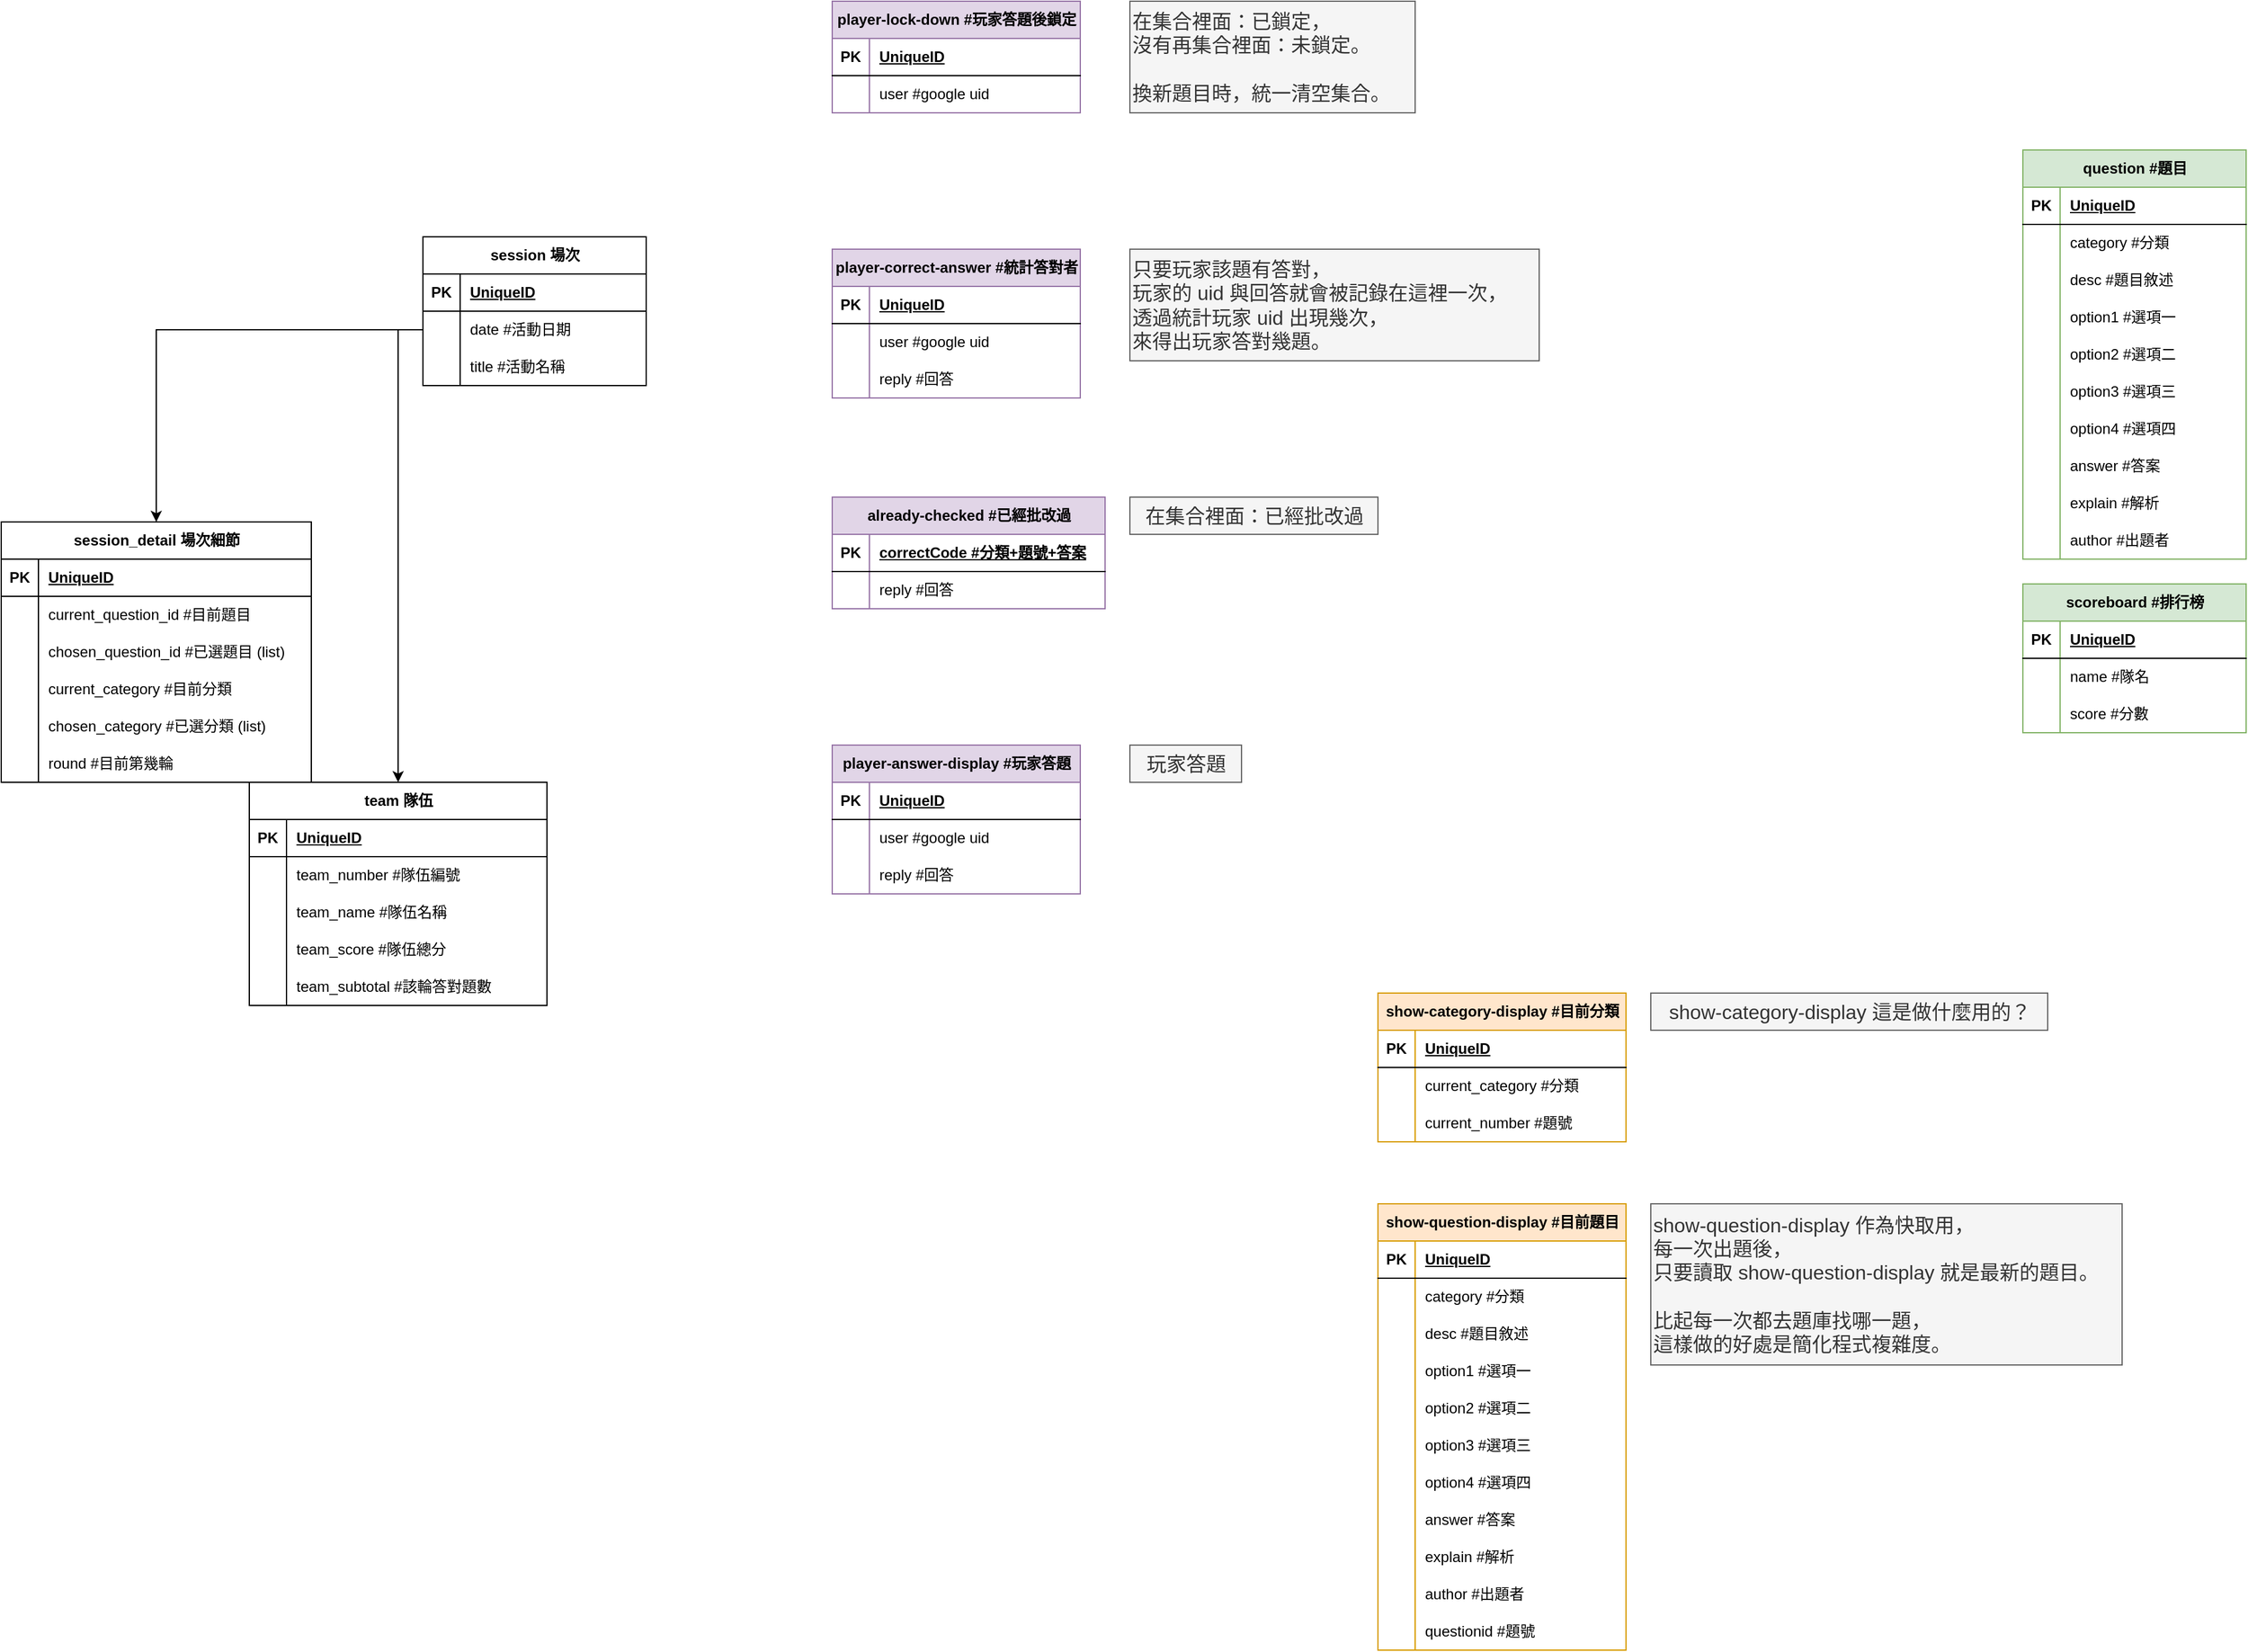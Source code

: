 <mxfile version="26.0.16">
  <diagram name="Page-1" id="hfM5A74BX5wbnNPExMSU">
    <mxGraphModel dx="1757" dy="447" grid="1" gridSize="10" guides="1" tooltips="1" connect="1" arrows="1" fold="1" page="1" pageScale="1" pageWidth="827" pageHeight="1169" math="0" shadow="0">
      <root>
        <mxCell id="0" />
        <mxCell id="1" parent="0" />
        <mxCell id="ZdxxoWcbYRw6dsYvgvq6-1" value="question #題目" style="shape=table;startSize=30;container=1;collapsible=1;childLayout=tableLayout;fixedRows=1;rowLines=0;fontStyle=1;align=center;resizeLast=1;html=1;fillColor=#d5e8d4;strokeColor=#82b366;" parent="1" vertex="1">
          <mxGeometry x="880" y="120" width="180" height="330" as="geometry">
            <mxRectangle x="320" y="330" width="70" height="30" as="alternateBounds" />
          </mxGeometry>
        </mxCell>
        <mxCell id="ZdxxoWcbYRw6dsYvgvq6-2" value="" style="shape=tableRow;horizontal=0;startSize=0;swimlaneHead=0;swimlaneBody=0;fillColor=none;collapsible=0;dropTarget=0;points=[[0,0.5],[1,0.5]];portConstraint=eastwest;top=0;left=0;right=0;bottom=1;" parent="ZdxxoWcbYRw6dsYvgvq6-1" vertex="1">
          <mxGeometry y="30" width="180" height="30" as="geometry" />
        </mxCell>
        <mxCell id="ZdxxoWcbYRw6dsYvgvq6-3" value="PK" style="shape=partialRectangle;connectable=0;fillColor=none;top=0;left=0;bottom=0;right=0;fontStyle=1;overflow=hidden;whiteSpace=wrap;html=1;" parent="ZdxxoWcbYRw6dsYvgvq6-2" vertex="1">
          <mxGeometry width="30" height="30" as="geometry">
            <mxRectangle width="30" height="30" as="alternateBounds" />
          </mxGeometry>
        </mxCell>
        <mxCell id="ZdxxoWcbYRw6dsYvgvq6-4" value="UniqueID" style="shape=partialRectangle;connectable=0;fillColor=none;top=0;left=0;bottom=0;right=0;align=left;spacingLeft=6;fontStyle=5;overflow=hidden;whiteSpace=wrap;html=1;" parent="ZdxxoWcbYRw6dsYvgvq6-2" vertex="1">
          <mxGeometry x="30" width="150" height="30" as="geometry">
            <mxRectangle width="150" height="30" as="alternateBounds" />
          </mxGeometry>
        </mxCell>
        <mxCell id="ZdxxoWcbYRw6dsYvgvq6-5" value="" style="shape=tableRow;horizontal=0;startSize=0;swimlaneHead=0;swimlaneBody=0;fillColor=none;collapsible=0;dropTarget=0;points=[[0,0.5],[1,0.5]];portConstraint=eastwest;top=0;left=0;right=0;bottom=0;" parent="ZdxxoWcbYRw6dsYvgvq6-1" vertex="1">
          <mxGeometry y="60" width="180" height="30" as="geometry" />
        </mxCell>
        <mxCell id="ZdxxoWcbYRw6dsYvgvq6-6" value="" style="shape=partialRectangle;connectable=0;fillColor=none;top=0;left=0;bottom=0;right=0;editable=1;overflow=hidden;whiteSpace=wrap;html=1;" parent="ZdxxoWcbYRw6dsYvgvq6-5" vertex="1">
          <mxGeometry width="30" height="30" as="geometry">
            <mxRectangle width="30" height="30" as="alternateBounds" />
          </mxGeometry>
        </mxCell>
        <mxCell id="ZdxxoWcbYRw6dsYvgvq6-7" value="category #分類" style="shape=partialRectangle;connectable=0;fillColor=none;top=0;left=0;bottom=0;right=0;align=left;spacingLeft=6;overflow=hidden;whiteSpace=wrap;html=1;" parent="ZdxxoWcbYRw6dsYvgvq6-5" vertex="1">
          <mxGeometry x="30" width="150" height="30" as="geometry">
            <mxRectangle width="150" height="30" as="alternateBounds" />
          </mxGeometry>
        </mxCell>
        <mxCell id="ZdxxoWcbYRw6dsYvgvq6-8" value="" style="shape=tableRow;horizontal=0;startSize=0;swimlaneHead=0;swimlaneBody=0;fillColor=none;collapsible=0;dropTarget=0;points=[[0,0.5],[1,0.5]];portConstraint=eastwest;top=0;left=0;right=0;bottom=0;" parent="ZdxxoWcbYRw6dsYvgvq6-1" vertex="1">
          <mxGeometry y="90" width="180" height="30" as="geometry" />
        </mxCell>
        <mxCell id="ZdxxoWcbYRw6dsYvgvq6-9" value="" style="shape=partialRectangle;connectable=0;fillColor=none;top=0;left=0;bottom=0;right=0;editable=1;overflow=hidden;whiteSpace=wrap;html=1;" parent="ZdxxoWcbYRw6dsYvgvq6-8" vertex="1">
          <mxGeometry width="30" height="30" as="geometry">
            <mxRectangle width="30" height="30" as="alternateBounds" />
          </mxGeometry>
        </mxCell>
        <mxCell id="ZdxxoWcbYRw6dsYvgvq6-10" value="desc #題目敘述" style="shape=partialRectangle;connectable=0;fillColor=none;top=0;left=0;bottom=0;right=0;align=left;spacingLeft=6;overflow=hidden;whiteSpace=wrap;html=1;" parent="ZdxxoWcbYRw6dsYvgvq6-8" vertex="1">
          <mxGeometry x="30" width="150" height="30" as="geometry">
            <mxRectangle width="150" height="30" as="alternateBounds" />
          </mxGeometry>
        </mxCell>
        <mxCell id="ZdxxoWcbYRw6dsYvgvq6-11" value="" style="shape=tableRow;horizontal=0;startSize=0;swimlaneHead=0;swimlaneBody=0;fillColor=none;collapsible=0;dropTarget=0;points=[[0,0.5],[1,0.5]];portConstraint=eastwest;top=0;left=0;right=0;bottom=0;" parent="ZdxxoWcbYRw6dsYvgvq6-1" vertex="1">
          <mxGeometry y="120" width="180" height="30" as="geometry" />
        </mxCell>
        <mxCell id="ZdxxoWcbYRw6dsYvgvq6-12" value="" style="shape=partialRectangle;connectable=0;fillColor=none;top=0;left=0;bottom=0;right=0;editable=1;overflow=hidden;whiteSpace=wrap;html=1;" parent="ZdxxoWcbYRw6dsYvgvq6-11" vertex="1">
          <mxGeometry width="30" height="30" as="geometry">
            <mxRectangle width="30" height="30" as="alternateBounds" />
          </mxGeometry>
        </mxCell>
        <mxCell id="ZdxxoWcbYRw6dsYvgvq6-13" value="option1 #選項一" style="shape=partialRectangle;connectable=0;fillColor=none;top=0;left=0;bottom=0;right=0;align=left;spacingLeft=6;overflow=hidden;whiteSpace=wrap;html=1;" parent="ZdxxoWcbYRw6dsYvgvq6-11" vertex="1">
          <mxGeometry x="30" width="150" height="30" as="geometry">
            <mxRectangle width="150" height="30" as="alternateBounds" />
          </mxGeometry>
        </mxCell>
        <mxCell id="ZdxxoWcbYRw6dsYvgvq6-14" value="" style="shape=tableRow;horizontal=0;startSize=0;swimlaneHead=0;swimlaneBody=0;fillColor=none;collapsible=0;dropTarget=0;points=[[0,0.5],[1,0.5]];portConstraint=eastwest;top=0;left=0;right=0;bottom=0;" parent="ZdxxoWcbYRw6dsYvgvq6-1" vertex="1">
          <mxGeometry y="150" width="180" height="30" as="geometry" />
        </mxCell>
        <mxCell id="ZdxxoWcbYRw6dsYvgvq6-15" value="" style="shape=partialRectangle;connectable=0;fillColor=none;top=0;left=0;bottom=0;right=0;editable=1;overflow=hidden;whiteSpace=wrap;html=1;" parent="ZdxxoWcbYRw6dsYvgvq6-14" vertex="1">
          <mxGeometry width="30" height="30" as="geometry">
            <mxRectangle width="30" height="30" as="alternateBounds" />
          </mxGeometry>
        </mxCell>
        <mxCell id="ZdxxoWcbYRw6dsYvgvq6-16" value="option2 #選項二" style="shape=partialRectangle;connectable=0;fillColor=none;top=0;left=0;bottom=0;right=0;align=left;spacingLeft=6;overflow=hidden;whiteSpace=wrap;html=1;" parent="ZdxxoWcbYRw6dsYvgvq6-14" vertex="1">
          <mxGeometry x="30" width="150" height="30" as="geometry">
            <mxRectangle width="150" height="30" as="alternateBounds" />
          </mxGeometry>
        </mxCell>
        <mxCell id="ZdxxoWcbYRw6dsYvgvq6-17" value="" style="shape=tableRow;horizontal=0;startSize=0;swimlaneHead=0;swimlaneBody=0;fillColor=none;collapsible=0;dropTarget=0;points=[[0,0.5],[1,0.5]];portConstraint=eastwest;top=0;left=0;right=0;bottom=0;" parent="ZdxxoWcbYRw6dsYvgvq6-1" vertex="1">
          <mxGeometry y="180" width="180" height="30" as="geometry" />
        </mxCell>
        <mxCell id="ZdxxoWcbYRw6dsYvgvq6-18" value="" style="shape=partialRectangle;connectable=0;fillColor=none;top=0;left=0;bottom=0;right=0;editable=1;overflow=hidden;whiteSpace=wrap;html=1;" parent="ZdxxoWcbYRw6dsYvgvq6-17" vertex="1">
          <mxGeometry width="30" height="30" as="geometry">
            <mxRectangle width="30" height="30" as="alternateBounds" />
          </mxGeometry>
        </mxCell>
        <mxCell id="ZdxxoWcbYRw6dsYvgvq6-19" value="option3 #選項三" style="shape=partialRectangle;connectable=0;fillColor=none;top=0;left=0;bottom=0;right=0;align=left;spacingLeft=6;overflow=hidden;whiteSpace=wrap;html=1;" parent="ZdxxoWcbYRw6dsYvgvq6-17" vertex="1">
          <mxGeometry x="30" width="150" height="30" as="geometry">
            <mxRectangle width="150" height="30" as="alternateBounds" />
          </mxGeometry>
        </mxCell>
        <mxCell id="ZdxxoWcbYRw6dsYvgvq6-20" value="" style="shape=tableRow;horizontal=0;startSize=0;swimlaneHead=0;swimlaneBody=0;fillColor=none;collapsible=0;dropTarget=0;points=[[0,0.5],[1,0.5]];portConstraint=eastwest;top=0;left=0;right=0;bottom=0;" parent="ZdxxoWcbYRw6dsYvgvq6-1" vertex="1">
          <mxGeometry y="210" width="180" height="30" as="geometry" />
        </mxCell>
        <mxCell id="ZdxxoWcbYRw6dsYvgvq6-21" value="" style="shape=partialRectangle;connectable=0;fillColor=none;top=0;left=0;bottom=0;right=0;editable=1;overflow=hidden;whiteSpace=wrap;html=1;" parent="ZdxxoWcbYRw6dsYvgvq6-20" vertex="1">
          <mxGeometry width="30" height="30" as="geometry">
            <mxRectangle width="30" height="30" as="alternateBounds" />
          </mxGeometry>
        </mxCell>
        <mxCell id="ZdxxoWcbYRw6dsYvgvq6-22" value="option4 #選項四" style="shape=partialRectangle;connectable=0;fillColor=none;top=0;left=0;bottom=0;right=0;align=left;spacingLeft=6;overflow=hidden;whiteSpace=wrap;html=1;" parent="ZdxxoWcbYRw6dsYvgvq6-20" vertex="1">
          <mxGeometry x="30" width="150" height="30" as="geometry">
            <mxRectangle width="150" height="30" as="alternateBounds" />
          </mxGeometry>
        </mxCell>
        <mxCell id="ZdxxoWcbYRw6dsYvgvq6-23" value="" style="shape=tableRow;horizontal=0;startSize=0;swimlaneHead=0;swimlaneBody=0;fillColor=none;collapsible=0;dropTarget=0;points=[[0,0.5],[1,0.5]];portConstraint=eastwest;top=0;left=0;right=0;bottom=0;" parent="ZdxxoWcbYRw6dsYvgvq6-1" vertex="1">
          <mxGeometry y="240" width="180" height="30" as="geometry" />
        </mxCell>
        <mxCell id="ZdxxoWcbYRw6dsYvgvq6-24" value="" style="shape=partialRectangle;connectable=0;fillColor=none;top=0;left=0;bottom=0;right=0;editable=1;overflow=hidden;whiteSpace=wrap;html=1;" parent="ZdxxoWcbYRw6dsYvgvq6-23" vertex="1">
          <mxGeometry width="30" height="30" as="geometry">
            <mxRectangle width="30" height="30" as="alternateBounds" />
          </mxGeometry>
        </mxCell>
        <mxCell id="ZdxxoWcbYRw6dsYvgvq6-25" value="answer #答案" style="shape=partialRectangle;connectable=0;fillColor=none;top=0;left=0;bottom=0;right=0;align=left;spacingLeft=6;overflow=hidden;whiteSpace=wrap;html=1;" parent="ZdxxoWcbYRw6dsYvgvq6-23" vertex="1">
          <mxGeometry x="30" width="150" height="30" as="geometry">
            <mxRectangle width="150" height="30" as="alternateBounds" />
          </mxGeometry>
        </mxCell>
        <mxCell id="ZdxxoWcbYRw6dsYvgvq6-26" value="" style="shape=tableRow;horizontal=0;startSize=0;swimlaneHead=0;swimlaneBody=0;fillColor=none;collapsible=0;dropTarget=0;points=[[0,0.5],[1,0.5]];portConstraint=eastwest;top=0;left=0;right=0;bottom=0;" parent="ZdxxoWcbYRw6dsYvgvq6-1" vertex="1">
          <mxGeometry y="270" width="180" height="30" as="geometry" />
        </mxCell>
        <mxCell id="ZdxxoWcbYRw6dsYvgvq6-27" value="" style="shape=partialRectangle;connectable=0;fillColor=none;top=0;left=0;bottom=0;right=0;editable=1;overflow=hidden;whiteSpace=wrap;html=1;" parent="ZdxxoWcbYRw6dsYvgvq6-26" vertex="1">
          <mxGeometry width="30" height="30" as="geometry">
            <mxRectangle width="30" height="30" as="alternateBounds" />
          </mxGeometry>
        </mxCell>
        <mxCell id="ZdxxoWcbYRw6dsYvgvq6-28" value="explain #解析" style="shape=partialRectangle;connectable=0;fillColor=none;top=0;left=0;bottom=0;right=0;align=left;spacingLeft=6;overflow=hidden;whiteSpace=wrap;html=1;" parent="ZdxxoWcbYRw6dsYvgvq6-26" vertex="1">
          <mxGeometry x="30" width="150" height="30" as="geometry">
            <mxRectangle width="150" height="30" as="alternateBounds" />
          </mxGeometry>
        </mxCell>
        <mxCell id="_dTYjwj0hPyOlF-ZkfPF-4" value="" style="shape=tableRow;horizontal=0;startSize=0;swimlaneHead=0;swimlaneBody=0;fillColor=none;collapsible=0;dropTarget=0;points=[[0,0.5],[1,0.5]];portConstraint=eastwest;top=0;left=0;right=0;bottom=0;" parent="ZdxxoWcbYRw6dsYvgvq6-1" vertex="1">
          <mxGeometry y="300" width="180" height="30" as="geometry" />
        </mxCell>
        <mxCell id="_dTYjwj0hPyOlF-ZkfPF-5" value="" style="shape=partialRectangle;connectable=0;fillColor=none;top=0;left=0;bottom=0;right=0;editable=1;overflow=hidden;whiteSpace=wrap;html=1;" parent="_dTYjwj0hPyOlF-ZkfPF-4" vertex="1">
          <mxGeometry width="30" height="30" as="geometry">
            <mxRectangle width="30" height="30" as="alternateBounds" />
          </mxGeometry>
        </mxCell>
        <mxCell id="_dTYjwj0hPyOlF-ZkfPF-6" value="author #出題者" style="shape=partialRectangle;connectable=0;fillColor=none;top=0;left=0;bottom=0;right=0;align=left;spacingLeft=6;overflow=hidden;whiteSpace=wrap;html=1;" parent="_dTYjwj0hPyOlF-ZkfPF-4" vertex="1">
          <mxGeometry x="30" width="150" height="30" as="geometry">
            <mxRectangle width="150" height="30" as="alternateBounds" />
          </mxGeometry>
        </mxCell>
        <mxCell id="ZdxxoWcbYRw6dsYvgvq6-41" value="session 場次" style="shape=table;startSize=30;container=1;collapsible=1;childLayout=tableLayout;fixedRows=1;rowLines=0;fontStyle=1;align=center;resizeLast=1;html=1;" parent="1" vertex="1">
          <mxGeometry x="-410" y="190" width="180" height="120" as="geometry" />
        </mxCell>
        <mxCell id="ZdxxoWcbYRw6dsYvgvq6-42" value="" style="shape=tableRow;horizontal=0;startSize=0;swimlaneHead=0;swimlaneBody=0;fillColor=none;collapsible=0;dropTarget=0;points=[[0,0.5],[1,0.5]];portConstraint=eastwest;top=0;left=0;right=0;bottom=1;" parent="ZdxxoWcbYRw6dsYvgvq6-41" vertex="1">
          <mxGeometry y="30" width="180" height="30" as="geometry" />
        </mxCell>
        <mxCell id="ZdxxoWcbYRw6dsYvgvq6-43" value="PK" style="shape=partialRectangle;connectable=0;fillColor=none;top=0;left=0;bottom=0;right=0;fontStyle=1;overflow=hidden;whiteSpace=wrap;html=1;" parent="ZdxxoWcbYRw6dsYvgvq6-42" vertex="1">
          <mxGeometry width="30" height="30" as="geometry">
            <mxRectangle width="30" height="30" as="alternateBounds" />
          </mxGeometry>
        </mxCell>
        <mxCell id="ZdxxoWcbYRw6dsYvgvq6-44" value="UniqueID" style="shape=partialRectangle;connectable=0;fillColor=none;top=0;left=0;bottom=0;right=0;align=left;spacingLeft=6;fontStyle=5;overflow=hidden;whiteSpace=wrap;html=1;" parent="ZdxxoWcbYRw6dsYvgvq6-42" vertex="1">
          <mxGeometry x="30" width="150" height="30" as="geometry">
            <mxRectangle width="150" height="30" as="alternateBounds" />
          </mxGeometry>
        </mxCell>
        <mxCell id="ZdxxoWcbYRw6dsYvgvq6-45" value="" style="shape=tableRow;horizontal=0;startSize=0;swimlaneHead=0;swimlaneBody=0;fillColor=none;collapsible=0;dropTarget=0;points=[[0,0.5],[1,0.5]];portConstraint=eastwest;top=0;left=0;right=0;bottom=0;" parent="ZdxxoWcbYRw6dsYvgvq6-41" vertex="1">
          <mxGeometry y="60" width="180" height="30" as="geometry" />
        </mxCell>
        <mxCell id="ZdxxoWcbYRw6dsYvgvq6-46" value="" style="shape=partialRectangle;connectable=0;fillColor=none;top=0;left=0;bottom=0;right=0;editable=1;overflow=hidden;whiteSpace=wrap;html=1;" parent="ZdxxoWcbYRw6dsYvgvq6-45" vertex="1">
          <mxGeometry width="30" height="30" as="geometry">
            <mxRectangle width="30" height="30" as="alternateBounds" />
          </mxGeometry>
        </mxCell>
        <mxCell id="ZdxxoWcbYRw6dsYvgvq6-47" value="date #活動日期" style="shape=partialRectangle;connectable=0;fillColor=none;top=0;left=0;bottom=0;right=0;align=left;spacingLeft=6;overflow=hidden;whiteSpace=wrap;html=1;" parent="ZdxxoWcbYRw6dsYvgvq6-45" vertex="1">
          <mxGeometry x="30" width="150" height="30" as="geometry">
            <mxRectangle width="150" height="30" as="alternateBounds" />
          </mxGeometry>
        </mxCell>
        <mxCell id="_dTYjwj0hPyOlF-ZkfPF-7" value="" style="shape=tableRow;horizontal=0;startSize=0;swimlaneHead=0;swimlaneBody=0;fillColor=none;collapsible=0;dropTarget=0;points=[[0,0.5],[1,0.5]];portConstraint=eastwest;top=0;left=0;right=0;bottom=0;" parent="ZdxxoWcbYRw6dsYvgvq6-41" vertex="1">
          <mxGeometry y="90" width="180" height="30" as="geometry" />
        </mxCell>
        <mxCell id="_dTYjwj0hPyOlF-ZkfPF-8" value="" style="shape=partialRectangle;connectable=0;fillColor=none;top=0;left=0;bottom=0;right=0;editable=1;overflow=hidden;whiteSpace=wrap;html=1;" parent="_dTYjwj0hPyOlF-ZkfPF-7" vertex="1">
          <mxGeometry width="30" height="30" as="geometry">
            <mxRectangle width="30" height="30" as="alternateBounds" />
          </mxGeometry>
        </mxCell>
        <mxCell id="_dTYjwj0hPyOlF-ZkfPF-9" value="title #活動名稱" style="shape=partialRectangle;connectable=0;fillColor=none;top=0;left=0;bottom=0;right=0;align=left;spacingLeft=6;overflow=hidden;whiteSpace=wrap;html=1;" parent="_dTYjwj0hPyOlF-ZkfPF-7" vertex="1">
          <mxGeometry x="30" width="150" height="30" as="geometry">
            <mxRectangle width="150" height="30" as="alternateBounds" />
          </mxGeometry>
        </mxCell>
        <mxCell id="ZdxxoWcbYRw6dsYvgvq6-54" value="team 隊伍" style="shape=table;startSize=30;container=1;collapsible=1;childLayout=tableLayout;fixedRows=1;rowLines=0;fontStyle=1;align=center;resizeLast=1;html=1;" parent="1" vertex="1">
          <mxGeometry x="-550" y="630" width="240" height="180" as="geometry" />
        </mxCell>
        <mxCell id="ZdxxoWcbYRw6dsYvgvq6-55" value="" style="shape=tableRow;horizontal=0;startSize=0;swimlaneHead=0;swimlaneBody=0;fillColor=none;collapsible=0;dropTarget=0;points=[[0,0.5],[1,0.5]];portConstraint=eastwest;top=0;left=0;right=0;bottom=1;" parent="ZdxxoWcbYRw6dsYvgvq6-54" vertex="1">
          <mxGeometry y="30" width="240" height="30" as="geometry" />
        </mxCell>
        <mxCell id="ZdxxoWcbYRw6dsYvgvq6-56" value="PK" style="shape=partialRectangle;connectable=0;fillColor=none;top=0;left=0;bottom=0;right=0;fontStyle=1;overflow=hidden;whiteSpace=wrap;html=1;" parent="ZdxxoWcbYRw6dsYvgvq6-55" vertex="1">
          <mxGeometry width="30" height="30" as="geometry">
            <mxRectangle width="30" height="30" as="alternateBounds" />
          </mxGeometry>
        </mxCell>
        <mxCell id="ZdxxoWcbYRw6dsYvgvq6-57" value="UniqueID" style="shape=partialRectangle;connectable=0;fillColor=none;top=0;left=0;bottom=0;right=0;align=left;spacingLeft=6;fontStyle=5;overflow=hidden;whiteSpace=wrap;html=1;" parent="ZdxxoWcbYRw6dsYvgvq6-55" vertex="1">
          <mxGeometry x="30" width="210" height="30" as="geometry">
            <mxRectangle width="210" height="30" as="alternateBounds" />
          </mxGeometry>
        </mxCell>
        <mxCell id="ZdxxoWcbYRw6dsYvgvq6-58" value="" style="shape=tableRow;horizontal=0;startSize=0;swimlaneHead=0;swimlaneBody=0;fillColor=none;collapsible=0;dropTarget=0;points=[[0,0.5],[1,0.5]];portConstraint=eastwest;top=0;left=0;right=0;bottom=0;" parent="ZdxxoWcbYRw6dsYvgvq6-54" vertex="1">
          <mxGeometry y="60" width="240" height="30" as="geometry" />
        </mxCell>
        <mxCell id="ZdxxoWcbYRw6dsYvgvq6-59" value="" style="shape=partialRectangle;connectable=0;fillColor=none;top=0;left=0;bottom=0;right=0;editable=1;overflow=hidden;whiteSpace=wrap;html=1;" parent="ZdxxoWcbYRw6dsYvgvq6-58" vertex="1">
          <mxGeometry width="30" height="30" as="geometry">
            <mxRectangle width="30" height="30" as="alternateBounds" />
          </mxGeometry>
        </mxCell>
        <mxCell id="ZdxxoWcbYRw6dsYvgvq6-60" value="team_number #隊伍編號" style="shape=partialRectangle;connectable=0;fillColor=none;top=0;left=0;bottom=0;right=0;align=left;spacingLeft=6;overflow=hidden;whiteSpace=wrap;html=1;" parent="ZdxxoWcbYRw6dsYvgvq6-58" vertex="1">
          <mxGeometry x="30" width="210" height="30" as="geometry">
            <mxRectangle width="210" height="30" as="alternateBounds" />
          </mxGeometry>
        </mxCell>
        <mxCell id="_dTYjwj0hPyOlF-ZkfPF-1" value="" style="shape=tableRow;horizontal=0;startSize=0;swimlaneHead=0;swimlaneBody=0;fillColor=none;collapsible=0;dropTarget=0;points=[[0,0.5],[1,0.5]];portConstraint=eastwest;top=0;left=0;right=0;bottom=0;" parent="ZdxxoWcbYRw6dsYvgvq6-54" vertex="1">
          <mxGeometry y="90" width="240" height="30" as="geometry" />
        </mxCell>
        <mxCell id="_dTYjwj0hPyOlF-ZkfPF-2" value="" style="shape=partialRectangle;connectable=0;fillColor=none;top=0;left=0;bottom=0;right=0;editable=1;overflow=hidden;whiteSpace=wrap;html=1;" parent="_dTYjwj0hPyOlF-ZkfPF-1" vertex="1">
          <mxGeometry width="30" height="30" as="geometry">
            <mxRectangle width="30" height="30" as="alternateBounds" />
          </mxGeometry>
        </mxCell>
        <mxCell id="_dTYjwj0hPyOlF-ZkfPF-3" value="team_name #隊伍名稱" style="shape=partialRectangle;connectable=0;fillColor=none;top=0;left=0;bottom=0;right=0;align=left;spacingLeft=6;overflow=hidden;whiteSpace=wrap;html=1;" parent="_dTYjwj0hPyOlF-ZkfPF-1" vertex="1">
          <mxGeometry x="30" width="210" height="30" as="geometry">
            <mxRectangle width="210" height="30" as="alternateBounds" />
          </mxGeometry>
        </mxCell>
        <mxCell id="ZdxxoWcbYRw6dsYvgvq6-61" value="" style="shape=tableRow;horizontal=0;startSize=0;swimlaneHead=0;swimlaneBody=0;fillColor=none;collapsible=0;dropTarget=0;points=[[0,0.5],[1,0.5]];portConstraint=eastwest;top=0;left=0;right=0;bottom=0;" parent="ZdxxoWcbYRw6dsYvgvq6-54" vertex="1">
          <mxGeometry y="120" width="240" height="30" as="geometry" />
        </mxCell>
        <mxCell id="ZdxxoWcbYRw6dsYvgvq6-62" value="" style="shape=partialRectangle;connectable=0;fillColor=none;top=0;left=0;bottom=0;right=0;editable=1;overflow=hidden;whiteSpace=wrap;html=1;" parent="ZdxxoWcbYRw6dsYvgvq6-61" vertex="1">
          <mxGeometry width="30" height="30" as="geometry">
            <mxRectangle width="30" height="30" as="alternateBounds" />
          </mxGeometry>
        </mxCell>
        <mxCell id="ZdxxoWcbYRw6dsYvgvq6-63" value="team_score #隊伍總分" style="shape=partialRectangle;connectable=0;fillColor=none;top=0;left=0;bottom=0;right=0;align=left;spacingLeft=6;overflow=hidden;whiteSpace=wrap;html=1;" parent="ZdxxoWcbYRw6dsYvgvq6-61" vertex="1">
          <mxGeometry x="30" width="210" height="30" as="geometry">
            <mxRectangle width="210" height="30" as="alternateBounds" />
          </mxGeometry>
        </mxCell>
        <mxCell id="ZdxxoWcbYRw6dsYvgvq6-113" value="" style="shape=tableRow;horizontal=0;startSize=0;swimlaneHead=0;swimlaneBody=0;fillColor=none;collapsible=0;dropTarget=0;points=[[0,0.5],[1,0.5]];portConstraint=eastwest;top=0;left=0;right=0;bottom=0;" parent="ZdxxoWcbYRw6dsYvgvq6-54" vertex="1">
          <mxGeometry y="150" width="240" height="30" as="geometry" />
        </mxCell>
        <mxCell id="ZdxxoWcbYRw6dsYvgvq6-114" value="" style="shape=partialRectangle;connectable=0;fillColor=none;top=0;left=0;bottom=0;right=0;editable=1;overflow=hidden;whiteSpace=wrap;html=1;" parent="ZdxxoWcbYRw6dsYvgvq6-113" vertex="1">
          <mxGeometry width="30" height="30" as="geometry">
            <mxRectangle width="30" height="30" as="alternateBounds" />
          </mxGeometry>
        </mxCell>
        <mxCell id="ZdxxoWcbYRw6dsYvgvq6-115" value="team_subtotal #該輪答對題數" style="shape=partialRectangle;connectable=0;fillColor=none;top=0;left=0;bottom=0;right=0;align=left;spacingLeft=6;overflow=hidden;whiteSpace=wrap;html=1;" parent="ZdxxoWcbYRw6dsYvgvq6-113" vertex="1">
          <mxGeometry x="30" width="210" height="30" as="geometry">
            <mxRectangle width="210" height="30" as="alternateBounds" />
          </mxGeometry>
        </mxCell>
        <mxCell id="ZdxxoWcbYRw6dsYvgvq6-68" value="session_detail 場次細節" style="shape=table;startSize=30;container=1;collapsible=1;childLayout=tableLayout;fixedRows=1;rowLines=0;fontStyle=1;align=center;resizeLast=1;html=1;" parent="1" vertex="1">
          <mxGeometry x="-750" y="420" width="250" height="210" as="geometry" />
        </mxCell>
        <mxCell id="ZdxxoWcbYRw6dsYvgvq6-69" value="" style="shape=tableRow;horizontal=0;startSize=0;swimlaneHead=0;swimlaneBody=0;fillColor=none;collapsible=0;dropTarget=0;points=[[0,0.5],[1,0.5]];portConstraint=eastwest;top=0;left=0;right=0;bottom=1;" parent="ZdxxoWcbYRw6dsYvgvq6-68" vertex="1">
          <mxGeometry y="30" width="250" height="30" as="geometry" />
        </mxCell>
        <mxCell id="ZdxxoWcbYRw6dsYvgvq6-70" value="PK" style="shape=partialRectangle;connectable=0;fillColor=none;top=0;left=0;bottom=0;right=0;fontStyle=1;overflow=hidden;whiteSpace=wrap;html=1;" parent="ZdxxoWcbYRw6dsYvgvq6-69" vertex="1">
          <mxGeometry width="30" height="30" as="geometry">
            <mxRectangle width="30" height="30" as="alternateBounds" />
          </mxGeometry>
        </mxCell>
        <mxCell id="ZdxxoWcbYRw6dsYvgvq6-71" value="UniqueID" style="shape=partialRectangle;connectable=0;fillColor=none;top=0;left=0;bottom=0;right=0;align=left;spacingLeft=6;fontStyle=5;overflow=hidden;whiteSpace=wrap;html=1;" parent="ZdxxoWcbYRw6dsYvgvq6-69" vertex="1">
          <mxGeometry x="30" width="220" height="30" as="geometry">
            <mxRectangle width="220" height="30" as="alternateBounds" />
          </mxGeometry>
        </mxCell>
        <mxCell id="ZdxxoWcbYRw6dsYvgvq6-75" value="" style="shape=tableRow;horizontal=0;startSize=0;swimlaneHead=0;swimlaneBody=0;fillColor=none;collapsible=0;dropTarget=0;points=[[0,0.5],[1,0.5]];portConstraint=eastwest;top=0;left=0;right=0;bottom=0;" parent="ZdxxoWcbYRw6dsYvgvq6-68" vertex="1">
          <mxGeometry y="60" width="250" height="30" as="geometry" />
        </mxCell>
        <mxCell id="ZdxxoWcbYRw6dsYvgvq6-76" value="" style="shape=partialRectangle;connectable=0;fillColor=none;top=0;left=0;bottom=0;right=0;editable=1;overflow=hidden;whiteSpace=wrap;html=1;" parent="ZdxxoWcbYRw6dsYvgvq6-75" vertex="1">
          <mxGeometry width="30" height="30" as="geometry">
            <mxRectangle width="30" height="30" as="alternateBounds" />
          </mxGeometry>
        </mxCell>
        <mxCell id="ZdxxoWcbYRw6dsYvgvq6-77" value="current_question_id #目前題目" style="shape=partialRectangle;connectable=0;fillColor=none;top=0;left=0;bottom=0;right=0;align=left;spacingLeft=6;overflow=hidden;whiteSpace=wrap;html=1;" parent="ZdxxoWcbYRw6dsYvgvq6-75" vertex="1">
          <mxGeometry x="30" width="220" height="30" as="geometry">
            <mxRectangle width="220" height="30" as="alternateBounds" />
          </mxGeometry>
        </mxCell>
        <mxCell id="_dTYjwj0hPyOlF-ZkfPF-27" value="" style="shape=tableRow;horizontal=0;startSize=0;swimlaneHead=0;swimlaneBody=0;fillColor=none;collapsible=0;dropTarget=0;points=[[0,0.5],[1,0.5]];portConstraint=eastwest;top=0;left=0;right=0;bottom=0;" parent="ZdxxoWcbYRw6dsYvgvq6-68" vertex="1">
          <mxGeometry y="90" width="250" height="30" as="geometry" />
        </mxCell>
        <mxCell id="_dTYjwj0hPyOlF-ZkfPF-28" value="" style="shape=partialRectangle;connectable=0;fillColor=none;top=0;left=0;bottom=0;right=0;editable=1;overflow=hidden;whiteSpace=wrap;html=1;" parent="_dTYjwj0hPyOlF-ZkfPF-27" vertex="1">
          <mxGeometry width="30" height="30" as="geometry">
            <mxRectangle width="30" height="30" as="alternateBounds" />
          </mxGeometry>
        </mxCell>
        <mxCell id="_dTYjwj0hPyOlF-ZkfPF-29" value="chosen_question_id #已選題目 (list)" style="shape=partialRectangle;connectable=0;fillColor=none;top=0;left=0;bottom=0;right=0;align=left;spacingLeft=6;overflow=hidden;whiteSpace=wrap;html=1;" parent="_dTYjwj0hPyOlF-ZkfPF-27" vertex="1">
          <mxGeometry x="30" width="220" height="30" as="geometry">
            <mxRectangle width="220" height="30" as="alternateBounds" />
          </mxGeometry>
        </mxCell>
        <mxCell id="ZdxxoWcbYRw6dsYvgvq6-78" value="" style="shape=tableRow;horizontal=0;startSize=0;swimlaneHead=0;swimlaneBody=0;fillColor=none;collapsible=0;dropTarget=0;points=[[0,0.5],[1,0.5]];portConstraint=eastwest;top=0;left=0;right=0;bottom=0;" parent="ZdxxoWcbYRw6dsYvgvq6-68" vertex="1">
          <mxGeometry y="120" width="250" height="30" as="geometry" />
        </mxCell>
        <mxCell id="ZdxxoWcbYRw6dsYvgvq6-79" value="" style="shape=partialRectangle;connectable=0;fillColor=none;top=0;left=0;bottom=0;right=0;editable=1;overflow=hidden;whiteSpace=wrap;html=1;" parent="ZdxxoWcbYRw6dsYvgvq6-78" vertex="1">
          <mxGeometry width="30" height="30" as="geometry">
            <mxRectangle width="30" height="30" as="alternateBounds" />
          </mxGeometry>
        </mxCell>
        <mxCell id="ZdxxoWcbYRw6dsYvgvq6-80" value="current_category #目前分類" style="shape=partialRectangle;connectable=0;fillColor=none;top=0;left=0;bottom=0;right=0;align=left;spacingLeft=6;overflow=hidden;whiteSpace=wrap;html=1;" parent="ZdxxoWcbYRw6dsYvgvq6-78" vertex="1">
          <mxGeometry x="30" width="220" height="30" as="geometry">
            <mxRectangle width="220" height="30" as="alternateBounds" />
          </mxGeometry>
        </mxCell>
        <mxCell id="_dTYjwj0hPyOlF-ZkfPF-21" value="" style="shape=tableRow;horizontal=0;startSize=0;swimlaneHead=0;swimlaneBody=0;fillColor=none;collapsible=0;dropTarget=0;points=[[0,0.5],[1,0.5]];portConstraint=eastwest;top=0;left=0;right=0;bottom=0;" parent="ZdxxoWcbYRw6dsYvgvq6-68" vertex="1">
          <mxGeometry y="150" width="250" height="30" as="geometry" />
        </mxCell>
        <mxCell id="_dTYjwj0hPyOlF-ZkfPF-22" value="" style="shape=partialRectangle;connectable=0;fillColor=none;top=0;left=0;bottom=0;right=0;editable=1;overflow=hidden;whiteSpace=wrap;html=1;" parent="_dTYjwj0hPyOlF-ZkfPF-21" vertex="1">
          <mxGeometry width="30" height="30" as="geometry">
            <mxRectangle width="30" height="30" as="alternateBounds" />
          </mxGeometry>
        </mxCell>
        <mxCell id="_dTYjwj0hPyOlF-ZkfPF-23" value="chosen_category #已選分類 (list&lt;span style=&quot;background-color: initial;&quot;&gt;)&lt;/span&gt;" style="shape=partialRectangle;connectable=0;fillColor=none;top=0;left=0;bottom=0;right=0;align=left;spacingLeft=6;overflow=hidden;whiteSpace=wrap;html=1;" parent="_dTYjwj0hPyOlF-ZkfPF-21" vertex="1">
          <mxGeometry x="30" width="220" height="30" as="geometry">
            <mxRectangle width="220" height="30" as="alternateBounds" />
          </mxGeometry>
        </mxCell>
        <mxCell id="ZdxxoWcbYRw6dsYvgvq6-104" value="" style="shape=tableRow;horizontal=0;startSize=0;swimlaneHead=0;swimlaneBody=0;fillColor=none;collapsible=0;dropTarget=0;points=[[0,0.5],[1,0.5]];portConstraint=eastwest;top=0;left=0;right=0;bottom=0;" parent="ZdxxoWcbYRw6dsYvgvq6-68" vertex="1">
          <mxGeometry y="180" width="250" height="30" as="geometry" />
        </mxCell>
        <mxCell id="ZdxxoWcbYRw6dsYvgvq6-105" value="" style="shape=partialRectangle;connectable=0;fillColor=none;top=0;left=0;bottom=0;right=0;editable=1;overflow=hidden;whiteSpace=wrap;html=1;" parent="ZdxxoWcbYRw6dsYvgvq6-104" vertex="1">
          <mxGeometry width="30" height="30" as="geometry">
            <mxRectangle width="30" height="30" as="alternateBounds" />
          </mxGeometry>
        </mxCell>
        <mxCell id="ZdxxoWcbYRw6dsYvgvq6-106" value="round #目前第幾輪" style="shape=partialRectangle;connectable=0;fillColor=none;top=0;left=0;bottom=0;right=0;align=left;spacingLeft=6;overflow=hidden;whiteSpace=wrap;html=1;" parent="ZdxxoWcbYRw6dsYvgvq6-104" vertex="1">
          <mxGeometry x="30" width="220" height="30" as="geometry">
            <mxRectangle width="220" height="30" as="alternateBounds" />
          </mxGeometry>
        </mxCell>
        <mxCell id="_dTYjwj0hPyOlF-ZkfPF-30" style="edgeStyle=orthogonalEdgeStyle;rounded=0;orthogonalLoop=1;jettySize=auto;html=1;" parent="1" source="ZdxxoWcbYRw6dsYvgvq6-45" target="ZdxxoWcbYRw6dsYvgvq6-68" edge="1">
          <mxGeometry relative="1" as="geometry" />
        </mxCell>
        <mxCell id="_dTYjwj0hPyOlF-ZkfPF-31" style="edgeStyle=orthogonalEdgeStyle;rounded=0;orthogonalLoop=1;jettySize=auto;html=1;entryX=0.5;entryY=0;entryDx=0;entryDy=0;" parent="1" source="ZdxxoWcbYRw6dsYvgvq6-45" target="ZdxxoWcbYRw6dsYvgvq6-54" edge="1">
          <mxGeometry relative="1" as="geometry" />
        </mxCell>
        <mxCell id="zU8VqkZp-9sT9OHvtcgO-32" value="scoreboard #排行榜" style="shape=table;startSize=30;container=1;collapsible=1;childLayout=tableLayout;fixedRows=1;rowLines=0;fontStyle=1;align=center;resizeLast=1;html=1;fillColor=#d5e8d4;strokeColor=#82b366;" vertex="1" parent="1">
          <mxGeometry x="880" y="470" width="180" height="120" as="geometry">
            <mxRectangle x="320" y="330" width="70" height="30" as="alternateBounds" />
          </mxGeometry>
        </mxCell>
        <mxCell id="zU8VqkZp-9sT9OHvtcgO-33" value="" style="shape=tableRow;horizontal=0;startSize=0;swimlaneHead=0;swimlaneBody=0;fillColor=none;collapsible=0;dropTarget=0;points=[[0,0.5],[1,0.5]];portConstraint=eastwest;top=0;left=0;right=0;bottom=1;" vertex="1" parent="zU8VqkZp-9sT9OHvtcgO-32">
          <mxGeometry y="30" width="180" height="30" as="geometry" />
        </mxCell>
        <mxCell id="zU8VqkZp-9sT9OHvtcgO-34" value="PK" style="shape=partialRectangle;connectable=0;fillColor=none;top=0;left=0;bottom=0;right=0;fontStyle=1;overflow=hidden;whiteSpace=wrap;html=1;" vertex="1" parent="zU8VqkZp-9sT9OHvtcgO-33">
          <mxGeometry width="30" height="30" as="geometry">
            <mxRectangle width="30" height="30" as="alternateBounds" />
          </mxGeometry>
        </mxCell>
        <mxCell id="zU8VqkZp-9sT9OHvtcgO-35" value="UniqueID" style="shape=partialRectangle;connectable=0;fillColor=none;top=0;left=0;bottom=0;right=0;align=left;spacingLeft=6;fontStyle=5;overflow=hidden;whiteSpace=wrap;html=1;" vertex="1" parent="zU8VqkZp-9sT9OHvtcgO-33">
          <mxGeometry x="30" width="150" height="30" as="geometry">
            <mxRectangle width="150" height="30" as="alternateBounds" />
          </mxGeometry>
        </mxCell>
        <mxCell id="zU8VqkZp-9sT9OHvtcgO-36" value="" style="shape=tableRow;horizontal=0;startSize=0;swimlaneHead=0;swimlaneBody=0;fillColor=none;collapsible=0;dropTarget=0;points=[[0,0.5],[1,0.5]];portConstraint=eastwest;top=0;left=0;right=0;bottom=0;" vertex="1" parent="zU8VqkZp-9sT9OHvtcgO-32">
          <mxGeometry y="60" width="180" height="30" as="geometry" />
        </mxCell>
        <mxCell id="zU8VqkZp-9sT9OHvtcgO-37" value="" style="shape=partialRectangle;connectable=0;fillColor=none;top=0;left=0;bottom=0;right=0;editable=1;overflow=hidden;whiteSpace=wrap;html=1;" vertex="1" parent="zU8VqkZp-9sT9OHvtcgO-36">
          <mxGeometry width="30" height="30" as="geometry">
            <mxRectangle width="30" height="30" as="alternateBounds" />
          </mxGeometry>
        </mxCell>
        <mxCell id="zU8VqkZp-9sT9OHvtcgO-38" value="name #隊名" style="shape=partialRectangle;connectable=0;fillColor=none;top=0;left=0;bottom=0;right=0;align=left;spacingLeft=6;overflow=hidden;whiteSpace=wrap;html=1;" vertex="1" parent="zU8VqkZp-9sT9OHvtcgO-36">
          <mxGeometry x="30" width="150" height="30" as="geometry">
            <mxRectangle width="150" height="30" as="alternateBounds" />
          </mxGeometry>
        </mxCell>
        <mxCell id="zU8VqkZp-9sT9OHvtcgO-39" value="" style="shape=tableRow;horizontal=0;startSize=0;swimlaneHead=0;swimlaneBody=0;fillColor=none;collapsible=0;dropTarget=0;points=[[0,0.5],[1,0.5]];portConstraint=eastwest;top=0;left=0;right=0;bottom=0;" vertex="1" parent="zU8VqkZp-9sT9OHvtcgO-32">
          <mxGeometry y="90" width="180" height="30" as="geometry" />
        </mxCell>
        <mxCell id="zU8VqkZp-9sT9OHvtcgO-40" value="" style="shape=partialRectangle;connectable=0;fillColor=none;top=0;left=0;bottom=0;right=0;editable=1;overflow=hidden;whiteSpace=wrap;html=1;" vertex="1" parent="zU8VqkZp-9sT9OHvtcgO-39">
          <mxGeometry width="30" height="30" as="geometry">
            <mxRectangle width="30" height="30" as="alternateBounds" />
          </mxGeometry>
        </mxCell>
        <mxCell id="zU8VqkZp-9sT9OHvtcgO-41" value="score #分數" style="shape=partialRectangle;connectable=0;fillColor=none;top=0;left=0;bottom=0;right=0;align=left;spacingLeft=6;overflow=hidden;whiteSpace=wrap;html=1;" vertex="1" parent="zU8VqkZp-9sT9OHvtcgO-39">
          <mxGeometry x="30" width="150" height="30" as="geometry">
            <mxRectangle width="150" height="30" as="alternateBounds" />
          </mxGeometry>
        </mxCell>
        <mxCell id="zU8VqkZp-9sT9OHvtcgO-63" value="show-category-display #目前分類" style="shape=table;startSize=30;container=1;collapsible=1;childLayout=tableLayout;fixedRows=1;rowLines=0;fontStyle=1;align=center;resizeLast=1;html=1;fillColor=#ffe6cc;strokeColor=#d79b00;" vertex="1" parent="1">
          <mxGeometry x="360" y="800" width="200" height="120" as="geometry">
            <mxRectangle x="320" y="330" width="70" height="30" as="alternateBounds" />
          </mxGeometry>
        </mxCell>
        <mxCell id="zU8VqkZp-9sT9OHvtcgO-64" value="" style="shape=tableRow;horizontal=0;startSize=0;swimlaneHead=0;swimlaneBody=0;fillColor=none;collapsible=0;dropTarget=0;points=[[0,0.5],[1,0.5]];portConstraint=eastwest;top=0;left=0;right=0;bottom=1;" vertex="1" parent="zU8VqkZp-9sT9OHvtcgO-63">
          <mxGeometry y="30" width="200" height="30" as="geometry" />
        </mxCell>
        <mxCell id="zU8VqkZp-9sT9OHvtcgO-65" value="PK" style="shape=partialRectangle;connectable=0;fillColor=none;top=0;left=0;bottom=0;right=0;fontStyle=1;overflow=hidden;whiteSpace=wrap;html=1;" vertex="1" parent="zU8VqkZp-9sT9OHvtcgO-64">
          <mxGeometry width="30" height="30" as="geometry">
            <mxRectangle width="30" height="30" as="alternateBounds" />
          </mxGeometry>
        </mxCell>
        <mxCell id="zU8VqkZp-9sT9OHvtcgO-66" value="UniqueID" style="shape=partialRectangle;connectable=0;fillColor=none;top=0;left=0;bottom=0;right=0;align=left;spacingLeft=6;fontStyle=5;overflow=hidden;whiteSpace=wrap;html=1;" vertex="1" parent="zU8VqkZp-9sT9OHvtcgO-64">
          <mxGeometry x="30" width="170" height="30" as="geometry">
            <mxRectangle width="170" height="30" as="alternateBounds" />
          </mxGeometry>
        </mxCell>
        <mxCell id="zU8VqkZp-9sT9OHvtcgO-67" value="" style="shape=tableRow;horizontal=0;startSize=0;swimlaneHead=0;swimlaneBody=0;fillColor=none;collapsible=0;dropTarget=0;points=[[0,0.5],[1,0.5]];portConstraint=eastwest;top=0;left=0;right=0;bottom=0;" vertex="1" parent="zU8VqkZp-9sT9OHvtcgO-63">
          <mxGeometry y="60" width="200" height="30" as="geometry" />
        </mxCell>
        <mxCell id="zU8VqkZp-9sT9OHvtcgO-68" value="" style="shape=partialRectangle;connectable=0;fillColor=none;top=0;left=0;bottom=0;right=0;editable=1;overflow=hidden;whiteSpace=wrap;html=1;" vertex="1" parent="zU8VqkZp-9sT9OHvtcgO-67">
          <mxGeometry width="30" height="30" as="geometry">
            <mxRectangle width="30" height="30" as="alternateBounds" />
          </mxGeometry>
        </mxCell>
        <mxCell id="zU8VqkZp-9sT9OHvtcgO-69" value="current_category #分類" style="shape=partialRectangle;connectable=0;fillColor=none;top=0;left=0;bottom=0;right=0;align=left;spacingLeft=6;overflow=hidden;whiteSpace=wrap;html=1;" vertex="1" parent="zU8VqkZp-9sT9OHvtcgO-67">
          <mxGeometry x="30" width="170" height="30" as="geometry">
            <mxRectangle width="170" height="30" as="alternateBounds" />
          </mxGeometry>
        </mxCell>
        <mxCell id="zU8VqkZp-9sT9OHvtcgO-70" value="" style="shape=tableRow;horizontal=0;startSize=0;swimlaneHead=0;swimlaneBody=0;fillColor=none;collapsible=0;dropTarget=0;points=[[0,0.5],[1,0.5]];portConstraint=eastwest;top=0;left=0;right=0;bottom=0;" vertex="1" parent="zU8VqkZp-9sT9OHvtcgO-63">
          <mxGeometry y="90" width="200" height="30" as="geometry" />
        </mxCell>
        <mxCell id="zU8VqkZp-9sT9OHvtcgO-71" value="" style="shape=partialRectangle;connectable=0;fillColor=none;top=0;left=0;bottom=0;right=0;editable=1;overflow=hidden;whiteSpace=wrap;html=1;" vertex="1" parent="zU8VqkZp-9sT9OHvtcgO-70">
          <mxGeometry width="30" height="30" as="geometry">
            <mxRectangle width="30" height="30" as="alternateBounds" />
          </mxGeometry>
        </mxCell>
        <mxCell id="zU8VqkZp-9sT9OHvtcgO-72" value="current_number #題號" style="shape=partialRectangle;connectable=0;fillColor=none;top=0;left=0;bottom=0;right=0;align=left;spacingLeft=6;overflow=hidden;whiteSpace=wrap;html=1;" vertex="1" parent="zU8VqkZp-9sT9OHvtcgO-70">
          <mxGeometry x="30" width="170" height="30" as="geometry">
            <mxRectangle width="170" height="30" as="alternateBounds" />
          </mxGeometry>
        </mxCell>
        <mxCell id="zU8VqkZp-9sT9OHvtcgO-73" value="show-question-display #目前題目" style="shape=table;startSize=30;container=1;collapsible=1;childLayout=tableLayout;fixedRows=1;rowLines=0;fontStyle=1;align=center;resizeLast=1;html=1;fillColor=#ffe6cc;strokeColor=#d79b00;" vertex="1" parent="1">
          <mxGeometry x="360" y="970" width="200" height="360" as="geometry">
            <mxRectangle x="320" y="330" width="70" height="30" as="alternateBounds" />
          </mxGeometry>
        </mxCell>
        <mxCell id="zU8VqkZp-9sT9OHvtcgO-74" value="" style="shape=tableRow;horizontal=0;startSize=0;swimlaneHead=0;swimlaneBody=0;fillColor=none;collapsible=0;dropTarget=0;points=[[0,0.5],[1,0.5]];portConstraint=eastwest;top=0;left=0;right=0;bottom=1;" vertex="1" parent="zU8VqkZp-9sT9OHvtcgO-73">
          <mxGeometry y="30" width="200" height="30" as="geometry" />
        </mxCell>
        <mxCell id="zU8VqkZp-9sT9OHvtcgO-75" value="PK" style="shape=partialRectangle;connectable=0;fillColor=none;top=0;left=0;bottom=0;right=0;fontStyle=1;overflow=hidden;whiteSpace=wrap;html=1;" vertex="1" parent="zU8VqkZp-9sT9OHvtcgO-74">
          <mxGeometry width="30" height="30" as="geometry">
            <mxRectangle width="30" height="30" as="alternateBounds" />
          </mxGeometry>
        </mxCell>
        <mxCell id="zU8VqkZp-9sT9OHvtcgO-76" value="UniqueID" style="shape=partialRectangle;connectable=0;fillColor=none;top=0;left=0;bottom=0;right=0;align=left;spacingLeft=6;fontStyle=5;overflow=hidden;whiteSpace=wrap;html=1;" vertex="1" parent="zU8VqkZp-9sT9OHvtcgO-74">
          <mxGeometry x="30" width="170" height="30" as="geometry">
            <mxRectangle width="170" height="30" as="alternateBounds" />
          </mxGeometry>
        </mxCell>
        <mxCell id="zU8VqkZp-9sT9OHvtcgO-77" value="" style="shape=tableRow;horizontal=0;startSize=0;swimlaneHead=0;swimlaneBody=0;fillColor=none;collapsible=0;dropTarget=0;points=[[0,0.5],[1,0.5]];portConstraint=eastwest;top=0;left=0;right=0;bottom=0;" vertex="1" parent="zU8VqkZp-9sT9OHvtcgO-73">
          <mxGeometry y="60" width="200" height="30" as="geometry" />
        </mxCell>
        <mxCell id="zU8VqkZp-9sT9OHvtcgO-78" value="" style="shape=partialRectangle;connectable=0;fillColor=none;top=0;left=0;bottom=0;right=0;editable=1;overflow=hidden;whiteSpace=wrap;html=1;" vertex="1" parent="zU8VqkZp-9sT9OHvtcgO-77">
          <mxGeometry width="30" height="30" as="geometry">
            <mxRectangle width="30" height="30" as="alternateBounds" />
          </mxGeometry>
        </mxCell>
        <mxCell id="zU8VqkZp-9sT9OHvtcgO-79" value="category #分類" style="shape=partialRectangle;connectable=0;fillColor=none;top=0;left=0;bottom=0;right=0;align=left;spacingLeft=6;overflow=hidden;whiteSpace=wrap;html=1;" vertex="1" parent="zU8VqkZp-9sT9OHvtcgO-77">
          <mxGeometry x="30" width="170" height="30" as="geometry">
            <mxRectangle width="170" height="30" as="alternateBounds" />
          </mxGeometry>
        </mxCell>
        <mxCell id="zU8VqkZp-9sT9OHvtcgO-80" value="" style="shape=tableRow;horizontal=0;startSize=0;swimlaneHead=0;swimlaneBody=0;fillColor=none;collapsible=0;dropTarget=0;points=[[0,0.5],[1,0.5]];portConstraint=eastwest;top=0;left=0;right=0;bottom=0;" vertex="1" parent="zU8VqkZp-9sT9OHvtcgO-73">
          <mxGeometry y="90" width="200" height="30" as="geometry" />
        </mxCell>
        <mxCell id="zU8VqkZp-9sT9OHvtcgO-81" value="" style="shape=partialRectangle;connectable=0;fillColor=none;top=0;left=0;bottom=0;right=0;editable=1;overflow=hidden;whiteSpace=wrap;html=1;" vertex="1" parent="zU8VqkZp-9sT9OHvtcgO-80">
          <mxGeometry width="30" height="30" as="geometry">
            <mxRectangle width="30" height="30" as="alternateBounds" />
          </mxGeometry>
        </mxCell>
        <mxCell id="zU8VqkZp-9sT9OHvtcgO-82" value="desc #題目敘述" style="shape=partialRectangle;connectable=0;fillColor=none;top=0;left=0;bottom=0;right=0;align=left;spacingLeft=6;overflow=hidden;whiteSpace=wrap;html=1;" vertex="1" parent="zU8VqkZp-9sT9OHvtcgO-80">
          <mxGeometry x="30" width="170" height="30" as="geometry">
            <mxRectangle width="170" height="30" as="alternateBounds" />
          </mxGeometry>
        </mxCell>
        <mxCell id="zU8VqkZp-9sT9OHvtcgO-83" value="" style="shape=tableRow;horizontal=0;startSize=0;swimlaneHead=0;swimlaneBody=0;fillColor=none;collapsible=0;dropTarget=0;points=[[0,0.5],[1,0.5]];portConstraint=eastwest;top=0;left=0;right=0;bottom=0;" vertex="1" parent="zU8VqkZp-9sT9OHvtcgO-73">
          <mxGeometry y="120" width="200" height="30" as="geometry" />
        </mxCell>
        <mxCell id="zU8VqkZp-9sT9OHvtcgO-84" value="" style="shape=partialRectangle;connectable=0;fillColor=none;top=0;left=0;bottom=0;right=0;editable=1;overflow=hidden;whiteSpace=wrap;html=1;" vertex="1" parent="zU8VqkZp-9sT9OHvtcgO-83">
          <mxGeometry width="30" height="30" as="geometry">
            <mxRectangle width="30" height="30" as="alternateBounds" />
          </mxGeometry>
        </mxCell>
        <mxCell id="zU8VqkZp-9sT9OHvtcgO-85" value="option1 #選項一" style="shape=partialRectangle;connectable=0;fillColor=none;top=0;left=0;bottom=0;right=0;align=left;spacingLeft=6;overflow=hidden;whiteSpace=wrap;html=1;" vertex="1" parent="zU8VqkZp-9sT9OHvtcgO-83">
          <mxGeometry x="30" width="170" height="30" as="geometry">
            <mxRectangle width="170" height="30" as="alternateBounds" />
          </mxGeometry>
        </mxCell>
        <mxCell id="zU8VqkZp-9sT9OHvtcgO-86" value="" style="shape=tableRow;horizontal=0;startSize=0;swimlaneHead=0;swimlaneBody=0;fillColor=none;collapsible=0;dropTarget=0;points=[[0,0.5],[1,0.5]];portConstraint=eastwest;top=0;left=0;right=0;bottom=0;" vertex="1" parent="zU8VqkZp-9sT9OHvtcgO-73">
          <mxGeometry y="150" width="200" height="30" as="geometry" />
        </mxCell>
        <mxCell id="zU8VqkZp-9sT9OHvtcgO-87" value="" style="shape=partialRectangle;connectable=0;fillColor=none;top=0;left=0;bottom=0;right=0;editable=1;overflow=hidden;whiteSpace=wrap;html=1;" vertex="1" parent="zU8VqkZp-9sT9OHvtcgO-86">
          <mxGeometry width="30" height="30" as="geometry">
            <mxRectangle width="30" height="30" as="alternateBounds" />
          </mxGeometry>
        </mxCell>
        <mxCell id="zU8VqkZp-9sT9OHvtcgO-88" value="option2 #選項二" style="shape=partialRectangle;connectable=0;fillColor=none;top=0;left=0;bottom=0;right=0;align=left;spacingLeft=6;overflow=hidden;whiteSpace=wrap;html=1;" vertex="1" parent="zU8VqkZp-9sT9OHvtcgO-86">
          <mxGeometry x="30" width="170" height="30" as="geometry">
            <mxRectangle width="170" height="30" as="alternateBounds" />
          </mxGeometry>
        </mxCell>
        <mxCell id="zU8VqkZp-9sT9OHvtcgO-89" value="" style="shape=tableRow;horizontal=0;startSize=0;swimlaneHead=0;swimlaneBody=0;fillColor=none;collapsible=0;dropTarget=0;points=[[0,0.5],[1,0.5]];portConstraint=eastwest;top=0;left=0;right=0;bottom=0;" vertex="1" parent="zU8VqkZp-9sT9OHvtcgO-73">
          <mxGeometry y="180" width="200" height="30" as="geometry" />
        </mxCell>
        <mxCell id="zU8VqkZp-9sT9OHvtcgO-90" value="" style="shape=partialRectangle;connectable=0;fillColor=none;top=0;left=0;bottom=0;right=0;editable=1;overflow=hidden;whiteSpace=wrap;html=1;" vertex="1" parent="zU8VqkZp-9sT9OHvtcgO-89">
          <mxGeometry width="30" height="30" as="geometry">
            <mxRectangle width="30" height="30" as="alternateBounds" />
          </mxGeometry>
        </mxCell>
        <mxCell id="zU8VqkZp-9sT9OHvtcgO-91" value="option3 #選項三" style="shape=partialRectangle;connectable=0;fillColor=none;top=0;left=0;bottom=0;right=0;align=left;spacingLeft=6;overflow=hidden;whiteSpace=wrap;html=1;" vertex="1" parent="zU8VqkZp-9sT9OHvtcgO-89">
          <mxGeometry x="30" width="170" height="30" as="geometry">
            <mxRectangle width="170" height="30" as="alternateBounds" />
          </mxGeometry>
        </mxCell>
        <mxCell id="zU8VqkZp-9sT9OHvtcgO-92" value="" style="shape=tableRow;horizontal=0;startSize=0;swimlaneHead=0;swimlaneBody=0;fillColor=none;collapsible=0;dropTarget=0;points=[[0,0.5],[1,0.5]];portConstraint=eastwest;top=0;left=0;right=0;bottom=0;" vertex="1" parent="zU8VqkZp-9sT9OHvtcgO-73">
          <mxGeometry y="210" width="200" height="30" as="geometry" />
        </mxCell>
        <mxCell id="zU8VqkZp-9sT9OHvtcgO-93" value="" style="shape=partialRectangle;connectable=0;fillColor=none;top=0;left=0;bottom=0;right=0;editable=1;overflow=hidden;whiteSpace=wrap;html=1;" vertex="1" parent="zU8VqkZp-9sT9OHvtcgO-92">
          <mxGeometry width="30" height="30" as="geometry">
            <mxRectangle width="30" height="30" as="alternateBounds" />
          </mxGeometry>
        </mxCell>
        <mxCell id="zU8VqkZp-9sT9OHvtcgO-94" value="option4 #選項四" style="shape=partialRectangle;connectable=0;fillColor=none;top=0;left=0;bottom=0;right=0;align=left;spacingLeft=6;overflow=hidden;whiteSpace=wrap;html=1;" vertex="1" parent="zU8VqkZp-9sT9OHvtcgO-92">
          <mxGeometry x="30" width="170" height="30" as="geometry">
            <mxRectangle width="170" height="30" as="alternateBounds" />
          </mxGeometry>
        </mxCell>
        <mxCell id="zU8VqkZp-9sT9OHvtcgO-95" value="" style="shape=tableRow;horizontal=0;startSize=0;swimlaneHead=0;swimlaneBody=0;fillColor=none;collapsible=0;dropTarget=0;points=[[0,0.5],[1,0.5]];portConstraint=eastwest;top=0;left=0;right=0;bottom=0;" vertex="1" parent="zU8VqkZp-9sT9OHvtcgO-73">
          <mxGeometry y="240" width="200" height="30" as="geometry" />
        </mxCell>
        <mxCell id="zU8VqkZp-9sT9OHvtcgO-96" value="" style="shape=partialRectangle;connectable=0;fillColor=none;top=0;left=0;bottom=0;right=0;editable=1;overflow=hidden;whiteSpace=wrap;html=1;" vertex="1" parent="zU8VqkZp-9sT9OHvtcgO-95">
          <mxGeometry width="30" height="30" as="geometry">
            <mxRectangle width="30" height="30" as="alternateBounds" />
          </mxGeometry>
        </mxCell>
        <mxCell id="zU8VqkZp-9sT9OHvtcgO-97" value="answer #答案" style="shape=partialRectangle;connectable=0;fillColor=none;top=0;left=0;bottom=0;right=0;align=left;spacingLeft=6;overflow=hidden;whiteSpace=wrap;html=1;" vertex="1" parent="zU8VqkZp-9sT9OHvtcgO-95">
          <mxGeometry x="30" width="170" height="30" as="geometry">
            <mxRectangle width="170" height="30" as="alternateBounds" />
          </mxGeometry>
        </mxCell>
        <mxCell id="zU8VqkZp-9sT9OHvtcgO-98" value="" style="shape=tableRow;horizontal=0;startSize=0;swimlaneHead=0;swimlaneBody=0;fillColor=none;collapsible=0;dropTarget=0;points=[[0,0.5],[1,0.5]];portConstraint=eastwest;top=0;left=0;right=0;bottom=0;" vertex="1" parent="zU8VqkZp-9sT9OHvtcgO-73">
          <mxGeometry y="270" width="200" height="30" as="geometry" />
        </mxCell>
        <mxCell id="zU8VqkZp-9sT9OHvtcgO-99" value="" style="shape=partialRectangle;connectable=0;fillColor=none;top=0;left=0;bottom=0;right=0;editable=1;overflow=hidden;whiteSpace=wrap;html=1;" vertex="1" parent="zU8VqkZp-9sT9OHvtcgO-98">
          <mxGeometry width="30" height="30" as="geometry">
            <mxRectangle width="30" height="30" as="alternateBounds" />
          </mxGeometry>
        </mxCell>
        <mxCell id="zU8VqkZp-9sT9OHvtcgO-100" value="explain #解析" style="shape=partialRectangle;connectable=0;fillColor=none;top=0;left=0;bottom=0;right=0;align=left;spacingLeft=6;overflow=hidden;whiteSpace=wrap;html=1;" vertex="1" parent="zU8VqkZp-9sT9OHvtcgO-98">
          <mxGeometry x="30" width="170" height="30" as="geometry">
            <mxRectangle width="170" height="30" as="alternateBounds" />
          </mxGeometry>
        </mxCell>
        <mxCell id="zU8VqkZp-9sT9OHvtcgO-101" value="" style="shape=tableRow;horizontal=0;startSize=0;swimlaneHead=0;swimlaneBody=0;fillColor=none;collapsible=0;dropTarget=0;points=[[0,0.5],[1,0.5]];portConstraint=eastwest;top=0;left=0;right=0;bottom=0;" vertex="1" parent="zU8VqkZp-9sT9OHvtcgO-73">
          <mxGeometry y="300" width="200" height="30" as="geometry" />
        </mxCell>
        <mxCell id="zU8VqkZp-9sT9OHvtcgO-102" value="" style="shape=partialRectangle;connectable=0;fillColor=none;top=0;left=0;bottom=0;right=0;editable=1;overflow=hidden;whiteSpace=wrap;html=1;" vertex="1" parent="zU8VqkZp-9sT9OHvtcgO-101">
          <mxGeometry width="30" height="30" as="geometry">
            <mxRectangle width="30" height="30" as="alternateBounds" />
          </mxGeometry>
        </mxCell>
        <mxCell id="zU8VqkZp-9sT9OHvtcgO-103" value="author #出題者" style="shape=partialRectangle;connectable=0;fillColor=none;top=0;left=0;bottom=0;right=0;align=left;spacingLeft=6;overflow=hidden;whiteSpace=wrap;html=1;" vertex="1" parent="zU8VqkZp-9sT9OHvtcgO-101">
          <mxGeometry x="30" width="170" height="30" as="geometry">
            <mxRectangle width="170" height="30" as="alternateBounds" />
          </mxGeometry>
        </mxCell>
        <mxCell id="zU8VqkZp-9sT9OHvtcgO-104" value="" style="shape=tableRow;horizontal=0;startSize=0;swimlaneHead=0;swimlaneBody=0;fillColor=none;collapsible=0;dropTarget=0;points=[[0,0.5],[1,0.5]];portConstraint=eastwest;top=0;left=0;right=0;bottom=0;" vertex="1" parent="zU8VqkZp-9sT9OHvtcgO-73">
          <mxGeometry y="330" width="200" height="30" as="geometry" />
        </mxCell>
        <mxCell id="zU8VqkZp-9sT9OHvtcgO-105" value="" style="shape=partialRectangle;connectable=0;fillColor=none;top=0;left=0;bottom=0;right=0;editable=1;overflow=hidden;whiteSpace=wrap;html=1;" vertex="1" parent="zU8VqkZp-9sT9OHvtcgO-104">
          <mxGeometry width="30" height="30" as="geometry">
            <mxRectangle width="30" height="30" as="alternateBounds" />
          </mxGeometry>
        </mxCell>
        <mxCell id="zU8VqkZp-9sT9OHvtcgO-106" value="questionid #題號" style="shape=partialRectangle;connectable=0;fillColor=none;top=0;left=0;bottom=0;right=0;align=left;spacingLeft=6;overflow=hidden;whiteSpace=wrap;html=1;" vertex="1" parent="zU8VqkZp-9sT9OHvtcgO-104">
          <mxGeometry x="30" width="170" height="30" as="geometry">
            <mxRectangle width="170" height="30" as="alternateBounds" />
          </mxGeometry>
        </mxCell>
        <mxCell id="zU8VqkZp-9sT9OHvtcgO-107" value="show-question-display 作為快取用，&lt;br&gt;每一次出題後，&lt;br&gt;只要讀取 show-question-display 就是最新的題目。&lt;div&gt;&lt;br&gt;&lt;div&gt;比起每一次都去題庫找哪一題，&lt;br&gt;&lt;div&gt;這樣做的好處是簡化程式複雜度。&lt;/div&gt;&lt;/div&gt;&lt;/div&gt;" style="text;html=1;align=left;verticalAlign=middle;resizable=0;points=[];autosize=1;strokeColor=#666666;fillColor=#f5f5f5;fontSize=16;fontColor=#333333;" vertex="1" parent="1">
          <mxGeometry x="580" y="970" width="380" height="130" as="geometry" />
        </mxCell>
        <mxCell id="zU8VqkZp-9sT9OHvtcgO-108" value="show-category-display 這是做什麼用的？" style="text;html=1;align=center;verticalAlign=middle;resizable=0;points=[];autosize=1;strokeColor=#666666;fillColor=#f5f5f5;fontSize=16;fontColor=#333333;" vertex="1" parent="1">
          <mxGeometry x="580" y="800" width="320" height="30" as="geometry" />
        </mxCell>
        <mxCell id="zU8VqkZp-9sT9OHvtcgO-109" value="player-lock-down #玩家答題後鎖定" style="shape=table;startSize=30;container=1;collapsible=1;childLayout=tableLayout;fixedRows=1;rowLines=0;fontStyle=1;align=center;resizeLast=1;html=1;fillColor=#e1d5e7;strokeColor=#9673a6;" vertex="1" parent="1">
          <mxGeometry x="-80" width="200" height="90" as="geometry">
            <mxRectangle x="320" y="330" width="70" height="30" as="alternateBounds" />
          </mxGeometry>
        </mxCell>
        <mxCell id="zU8VqkZp-9sT9OHvtcgO-110" value="" style="shape=tableRow;horizontal=0;startSize=0;swimlaneHead=0;swimlaneBody=0;fillColor=none;collapsible=0;dropTarget=0;points=[[0,0.5],[1,0.5]];portConstraint=eastwest;top=0;left=0;right=0;bottom=1;" vertex="1" parent="zU8VqkZp-9sT9OHvtcgO-109">
          <mxGeometry y="30" width="200" height="30" as="geometry" />
        </mxCell>
        <mxCell id="zU8VqkZp-9sT9OHvtcgO-111" value="PK" style="shape=partialRectangle;connectable=0;fillColor=none;top=0;left=0;bottom=0;right=0;fontStyle=1;overflow=hidden;whiteSpace=wrap;html=1;" vertex="1" parent="zU8VqkZp-9sT9OHvtcgO-110">
          <mxGeometry width="30" height="30" as="geometry">
            <mxRectangle width="30" height="30" as="alternateBounds" />
          </mxGeometry>
        </mxCell>
        <mxCell id="zU8VqkZp-9sT9OHvtcgO-112" value="UniqueID" style="shape=partialRectangle;connectable=0;fillColor=none;top=0;left=0;bottom=0;right=0;align=left;spacingLeft=6;fontStyle=5;overflow=hidden;whiteSpace=wrap;html=1;" vertex="1" parent="zU8VqkZp-9sT9OHvtcgO-110">
          <mxGeometry x="30" width="170" height="30" as="geometry">
            <mxRectangle width="170" height="30" as="alternateBounds" />
          </mxGeometry>
        </mxCell>
        <mxCell id="zU8VqkZp-9sT9OHvtcgO-113" value="" style="shape=tableRow;horizontal=0;startSize=0;swimlaneHead=0;swimlaneBody=0;fillColor=none;collapsible=0;dropTarget=0;points=[[0,0.5],[1,0.5]];portConstraint=eastwest;top=0;left=0;right=0;bottom=0;" vertex="1" parent="zU8VqkZp-9sT9OHvtcgO-109">
          <mxGeometry y="60" width="200" height="30" as="geometry" />
        </mxCell>
        <mxCell id="zU8VqkZp-9sT9OHvtcgO-114" value="" style="shape=partialRectangle;connectable=0;fillColor=none;top=0;left=0;bottom=0;right=0;editable=1;overflow=hidden;whiteSpace=wrap;html=1;" vertex="1" parent="zU8VqkZp-9sT9OHvtcgO-113">
          <mxGeometry width="30" height="30" as="geometry">
            <mxRectangle width="30" height="30" as="alternateBounds" />
          </mxGeometry>
        </mxCell>
        <mxCell id="zU8VqkZp-9sT9OHvtcgO-115" value="user #google uid" style="shape=partialRectangle;connectable=0;fillColor=none;top=0;left=0;bottom=0;right=0;align=left;spacingLeft=6;overflow=hidden;whiteSpace=wrap;html=1;" vertex="1" parent="zU8VqkZp-9sT9OHvtcgO-113">
          <mxGeometry x="30" width="170" height="30" as="geometry">
            <mxRectangle width="170" height="30" as="alternateBounds" />
          </mxGeometry>
        </mxCell>
        <mxCell id="zU8VqkZp-9sT9OHvtcgO-119" value="player-correct-answer #統計答對者" style="shape=table;startSize=30;container=1;collapsible=1;childLayout=tableLayout;fixedRows=1;rowLines=0;fontStyle=1;align=center;resizeLast=1;html=1;fillColor=#e1d5e7;strokeColor=#9673a6;" vertex="1" parent="1">
          <mxGeometry x="-80" y="200" width="200" height="120" as="geometry">
            <mxRectangle x="320" y="330" width="70" height="30" as="alternateBounds" />
          </mxGeometry>
        </mxCell>
        <mxCell id="zU8VqkZp-9sT9OHvtcgO-120" value="" style="shape=tableRow;horizontal=0;startSize=0;swimlaneHead=0;swimlaneBody=0;fillColor=none;collapsible=0;dropTarget=0;points=[[0,0.5],[1,0.5]];portConstraint=eastwest;top=0;left=0;right=0;bottom=1;" vertex="1" parent="zU8VqkZp-9sT9OHvtcgO-119">
          <mxGeometry y="30" width="200" height="30" as="geometry" />
        </mxCell>
        <mxCell id="zU8VqkZp-9sT9OHvtcgO-121" value="PK" style="shape=partialRectangle;connectable=0;fillColor=none;top=0;left=0;bottom=0;right=0;fontStyle=1;overflow=hidden;whiteSpace=wrap;html=1;" vertex="1" parent="zU8VqkZp-9sT9OHvtcgO-120">
          <mxGeometry width="30" height="30" as="geometry">
            <mxRectangle width="30" height="30" as="alternateBounds" />
          </mxGeometry>
        </mxCell>
        <mxCell id="zU8VqkZp-9sT9OHvtcgO-122" value="UniqueID" style="shape=partialRectangle;connectable=0;fillColor=none;top=0;left=0;bottom=0;right=0;align=left;spacingLeft=6;fontStyle=5;overflow=hidden;whiteSpace=wrap;html=1;" vertex="1" parent="zU8VqkZp-9sT9OHvtcgO-120">
          <mxGeometry x="30" width="170" height="30" as="geometry">
            <mxRectangle width="170" height="30" as="alternateBounds" />
          </mxGeometry>
        </mxCell>
        <mxCell id="zU8VqkZp-9sT9OHvtcgO-123" value="" style="shape=tableRow;horizontal=0;startSize=0;swimlaneHead=0;swimlaneBody=0;fillColor=none;collapsible=0;dropTarget=0;points=[[0,0.5],[1,0.5]];portConstraint=eastwest;top=0;left=0;right=0;bottom=0;" vertex="1" parent="zU8VqkZp-9sT9OHvtcgO-119">
          <mxGeometry y="60" width="200" height="30" as="geometry" />
        </mxCell>
        <mxCell id="zU8VqkZp-9sT9OHvtcgO-124" value="" style="shape=partialRectangle;connectable=0;fillColor=none;top=0;left=0;bottom=0;right=0;editable=1;overflow=hidden;whiteSpace=wrap;html=1;" vertex="1" parent="zU8VqkZp-9sT9OHvtcgO-123">
          <mxGeometry width="30" height="30" as="geometry">
            <mxRectangle width="30" height="30" as="alternateBounds" />
          </mxGeometry>
        </mxCell>
        <mxCell id="zU8VqkZp-9sT9OHvtcgO-125" value="user #google uid" style="shape=partialRectangle;connectable=0;fillColor=none;top=0;left=0;bottom=0;right=0;align=left;spacingLeft=6;overflow=hidden;whiteSpace=wrap;html=1;" vertex="1" parent="zU8VqkZp-9sT9OHvtcgO-123">
          <mxGeometry x="30" width="170" height="30" as="geometry">
            <mxRectangle width="170" height="30" as="alternateBounds" />
          </mxGeometry>
        </mxCell>
        <mxCell id="zU8VqkZp-9sT9OHvtcgO-126" value="" style="shape=tableRow;horizontal=0;startSize=0;swimlaneHead=0;swimlaneBody=0;fillColor=none;collapsible=0;dropTarget=0;points=[[0,0.5],[1,0.5]];portConstraint=eastwest;top=0;left=0;right=0;bottom=0;" vertex="1" parent="zU8VqkZp-9sT9OHvtcgO-119">
          <mxGeometry y="90" width="200" height="30" as="geometry" />
        </mxCell>
        <mxCell id="zU8VqkZp-9sT9OHvtcgO-127" value="" style="shape=partialRectangle;connectable=0;fillColor=none;top=0;left=0;bottom=0;right=0;editable=1;overflow=hidden;whiteSpace=wrap;html=1;" vertex="1" parent="zU8VqkZp-9sT9OHvtcgO-126">
          <mxGeometry width="30" height="30" as="geometry">
            <mxRectangle width="30" height="30" as="alternateBounds" />
          </mxGeometry>
        </mxCell>
        <mxCell id="zU8VqkZp-9sT9OHvtcgO-128" value="reply #回答" style="shape=partialRectangle;connectable=0;fillColor=none;top=0;left=0;bottom=0;right=0;align=left;spacingLeft=6;overflow=hidden;whiteSpace=wrap;html=1;" vertex="1" parent="zU8VqkZp-9sT9OHvtcgO-126">
          <mxGeometry x="30" width="170" height="30" as="geometry">
            <mxRectangle width="170" height="30" as="alternateBounds" />
          </mxGeometry>
        </mxCell>
        <mxCell id="zU8VqkZp-9sT9OHvtcgO-129" value="already-checked #已經批改過" style="shape=table;startSize=30;container=1;collapsible=1;childLayout=tableLayout;fixedRows=1;rowLines=0;fontStyle=1;align=center;resizeLast=1;html=1;fillColor=#e1d5e7;strokeColor=#9673a6;" vertex="1" parent="1">
          <mxGeometry x="-80" y="400" width="220" height="90" as="geometry">
            <mxRectangle x="320" y="330" width="70" height="30" as="alternateBounds" />
          </mxGeometry>
        </mxCell>
        <mxCell id="zU8VqkZp-9sT9OHvtcgO-130" value="" style="shape=tableRow;horizontal=0;startSize=0;swimlaneHead=0;swimlaneBody=0;fillColor=none;collapsible=0;dropTarget=0;points=[[0,0.5],[1,0.5]];portConstraint=eastwest;top=0;left=0;right=0;bottom=1;" vertex="1" parent="zU8VqkZp-9sT9OHvtcgO-129">
          <mxGeometry y="30" width="220" height="30" as="geometry" />
        </mxCell>
        <mxCell id="zU8VqkZp-9sT9OHvtcgO-131" value="PK" style="shape=partialRectangle;connectable=0;fillColor=none;top=0;left=0;bottom=0;right=0;fontStyle=1;overflow=hidden;whiteSpace=wrap;html=1;" vertex="1" parent="zU8VqkZp-9sT9OHvtcgO-130">
          <mxGeometry width="30" height="30" as="geometry">
            <mxRectangle width="30" height="30" as="alternateBounds" />
          </mxGeometry>
        </mxCell>
        <mxCell id="zU8VqkZp-9sT9OHvtcgO-132" value="correctCode #分類+題號+答案" style="shape=partialRectangle;connectable=0;fillColor=none;top=0;left=0;bottom=0;right=0;align=left;spacingLeft=6;fontStyle=5;overflow=hidden;whiteSpace=wrap;html=1;" vertex="1" parent="zU8VqkZp-9sT9OHvtcgO-130">
          <mxGeometry x="30" width="190" height="30" as="geometry">
            <mxRectangle width="190" height="30" as="alternateBounds" />
          </mxGeometry>
        </mxCell>
        <mxCell id="zU8VqkZp-9sT9OHvtcgO-133" value="" style="shape=tableRow;horizontal=0;startSize=0;swimlaneHead=0;swimlaneBody=0;fillColor=none;collapsible=0;dropTarget=0;points=[[0,0.5],[1,0.5]];portConstraint=eastwest;top=0;left=0;right=0;bottom=0;" vertex="1" parent="zU8VqkZp-9sT9OHvtcgO-129">
          <mxGeometry y="60" width="220" height="30" as="geometry" />
        </mxCell>
        <mxCell id="zU8VqkZp-9sT9OHvtcgO-134" value="" style="shape=partialRectangle;connectable=0;fillColor=none;top=0;left=0;bottom=0;right=0;editable=1;overflow=hidden;whiteSpace=wrap;html=1;" vertex="1" parent="zU8VqkZp-9sT9OHvtcgO-133">
          <mxGeometry width="30" height="30" as="geometry">
            <mxRectangle width="30" height="30" as="alternateBounds" />
          </mxGeometry>
        </mxCell>
        <mxCell id="zU8VqkZp-9sT9OHvtcgO-135" value="reply #回答" style="shape=partialRectangle;connectable=0;fillColor=none;top=0;left=0;bottom=0;right=0;align=left;spacingLeft=6;overflow=hidden;whiteSpace=wrap;html=1;" vertex="1" parent="zU8VqkZp-9sT9OHvtcgO-133">
          <mxGeometry x="30" width="190" height="30" as="geometry">
            <mxRectangle width="190" height="30" as="alternateBounds" />
          </mxGeometry>
        </mxCell>
        <mxCell id="zU8VqkZp-9sT9OHvtcgO-139" value="player-answer-display #玩家答題" style="shape=table;startSize=30;container=1;collapsible=1;childLayout=tableLayout;fixedRows=1;rowLines=0;fontStyle=1;align=center;resizeLast=1;html=1;fillColor=#e1d5e7;strokeColor=#9673a6;" vertex="1" parent="1">
          <mxGeometry x="-80" y="600" width="200" height="120" as="geometry">
            <mxRectangle x="320" y="330" width="70" height="30" as="alternateBounds" />
          </mxGeometry>
        </mxCell>
        <mxCell id="zU8VqkZp-9sT9OHvtcgO-140" value="" style="shape=tableRow;horizontal=0;startSize=0;swimlaneHead=0;swimlaneBody=0;fillColor=none;collapsible=0;dropTarget=0;points=[[0,0.5],[1,0.5]];portConstraint=eastwest;top=0;left=0;right=0;bottom=1;" vertex="1" parent="zU8VqkZp-9sT9OHvtcgO-139">
          <mxGeometry y="30" width="200" height="30" as="geometry" />
        </mxCell>
        <mxCell id="zU8VqkZp-9sT9OHvtcgO-141" value="PK" style="shape=partialRectangle;connectable=0;fillColor=none;top=0;left=0;bottom=0;right=0;fontStyle=1;overflow=hidden;whiteSpace=wrap;html=1;" vertex="1" parent="zU8VqkZp-9sT9OHvtcgO-140">
          <mxGeometry width="30" height="30" as="geometry">
            <mxRectangle width="30" height="30" as="alternateBounds" />
          </mxGeometry>
        </mxCell>
        <mxCell id="zU8VqkZp-9sT9OHvtcgO-142" value="UniqueID" style="shape=partialRectangle;connectable=0;fillColor=none;top=0;left=0;bottom=0;right=0;align=left;spacingLeft=6;fontStyle=5;overflow=hidden;whiteSpace=wrap;html=1;" vertex="1" parent="zU8VqkZp-9sT9OHvtcgO-140">
          <mxGeometry x="30" width="170" height="30" as="geometry">
            <mxRectangle width="170" height="30" as="alternateBounds" />
          </mxGeometry>
        </mxCell>
        <mxCell id="zU8VqkZp-9sT9OHvtcgO-143" value="" style="shape=tableRow;horizontal=0;startSize=0;swimlaneHead=0;swimlaneBody=0;fillColor=none;collapsible=0;dropTarget=0;points=[[0,0.5],[1,0.5]];portConstraint=eastwest;top=0;left=0;right=0;bottom=0;" vertex="1" parent="zU8VqkZp-9sT9OHvtcgO-139">
          <mxGeometry y="60" width="200" height="30" as="geometry" />
        </mxCell>
        <mxCell id="zU8VqkZp-9sT9OHvtcgO-144" value="" style="shape=partialRectangle;connectable=0;fillColor=none;top=0;left=0;bottom=0;right=0;editable=1;overflow=hidden;whiteSpace=wrap;html=1;" vertex="1" parent="zU8VqkZp-9sT9OHvtcgO-143">
          <mxGeometry width="30" height="30" as="geometry">
            <mxRectangle width="30" height="30" as="alternateBounds" />
          </mxGeometry>
        </mxCell>
        <mxCell id="zU8VqkZp-9sT9OHvtcgO-145" value="user #google uid" style="shape=partialRectangle;connectable=0;fillColor=none;top=0;left=0;bottom=0;right=0;align=left;spacingLeft=6;overflow=hidden;whiteSpace=wrap;html=1;" vertex="1" parent="zU8VqkZp-9sT9OHvtcgO-143">
          <mxGeometry x="30" width="170" height="30" as="geometry">
            <mxRectangle width="170" height="30" as="alternateBounds" />
          </mxGeometry>
        </mxCell>
        <mxCell id="zU8VqkZp-9sT9OHvtcgO-146" value="" style="shape=tableRow;horizontal=0;startSize=0;swimlaneHead=0;swimlaneBody=0;fillColor=none;collapsible=0;dropTarget=0;points=[[0,0.5],[1,0.5]];portConstraint=eastwest;top=0;left=0;right=0;bottom=0;" vertex="1" parent="zU8VqkZp-9sT9OHvtcgO-139">
          <mxGeometry y="90" width="200" height="30" as="geometry" />
        </mxCell>
        <mxCell id="zU8VqkZp-9sT9OHvtcgO-147" value="" style="shape=partialRectangle;connectable=0;fillColor=none;top=0;left=0;bottom=0;right=0;editable=1;overflow=hidden;whiteSpace=wrap;html=1;" vertex="1" parent="zU8VqkZp-9sT9OHvtcgO-146">
          <mxGeometry width="30" height="30" as="geometry">
            <mxRectangle width="30" height="30" as="alternateBounds" />
          </mxGeometry>
        </mxCell>
        <mxCell id="zU8VqkZp-9sT9OHvtcgO-148" value="reply #回答" style="shape=partialRectangle;connectable=0;fillColor=none;top=0;left=0;bottom=0;right=0;align=left;spacingLeft=6;overflow=hidden;whiteSpace=wrap;html=1;" vertex="1" parent="zU8VqkZp-9sT9OHvtcgO-146">
          <mxGeometry x="30" width="170" height="30" as="geometry">
            <mxRectangle width="170" height="30" as="alternateBounds" />
          </mxGeometry>
        </mxCell>
        <mxCell id="zU8VqkZp-9sT9OHvtcgO-149" value="在集合裡面：已鎖定，&lt;br&gt;沒有再集合裡面：未鎖定。&lt;br&gt;&lt;br&gt;換新題目時，統一清空集合。" style="text;html=1;align=left;verticalAlign=middle;resizable=0;points=[];autosize=1;strokeColor=#666666;fillColor=#f5f5f5;fontColor=#333333;fontSize=16;" vertex="1" parent="1">
          <mxGeometry x="160" width="230" height="90" as="geometry" />
        </mxCell>
        <mxCell id="zU8VqkZp-9sT9OHvtcgO-150" value="只要玩家該題有答對，&lt;br&gt;玩家的 uid 與回答就會被記錄在這裡一次，&lt;div&gt;透過統計玩家 uid 出現幾次，&lt;/div&gt;&lt;div&gt;來得出玩家答對幾題。&lt;/div&gt;" style="text;html=1;align=left;verticalAlign=middle;resizable=0;points=[];autosize=1;strokeColor=#666666;fillColor=#f5f5f5;fontColor=#333333;fontSize=16;" vertex="1" parent="1">
          <mxGeometry x="160" y="200" width="330" height="90" as="geometry" />
        </mxCell>
        <mxCell id="zU8VqkZp-9sT9OHvtcgO-151" value="在集合裡面：已經批改過" style="text;html=1;align=center;verticalAlign=middle;resizable=0;points=[];autosize=1;strokeColor=#666666;fillColor=#f5f5f5;fontSize=16;fontColor=#333333;" vertex="1" parent="1">
          <mxGeometry x="160" y="400" width="200" height="30" as="geometry" />
        </mxCell>
        <mxCell id="zU8VqkZp-9sT9OHvtcgO-152" value="玩家答題" style="text;html=1;align=center;verticalAlign=middle;resizable=0;points=[];autosize=1;strokeColor=#666666;fillColor=#f5f5f5;fontSize=16;fontColor=#333333;" vertex="1" parent="1">
          <mxGeometry x="160" y="600" width="90" height="30" as="geometry" />
        </mxCell>
      </root>
    </mxGraphModel>
  </diagram>
</mxfile>
